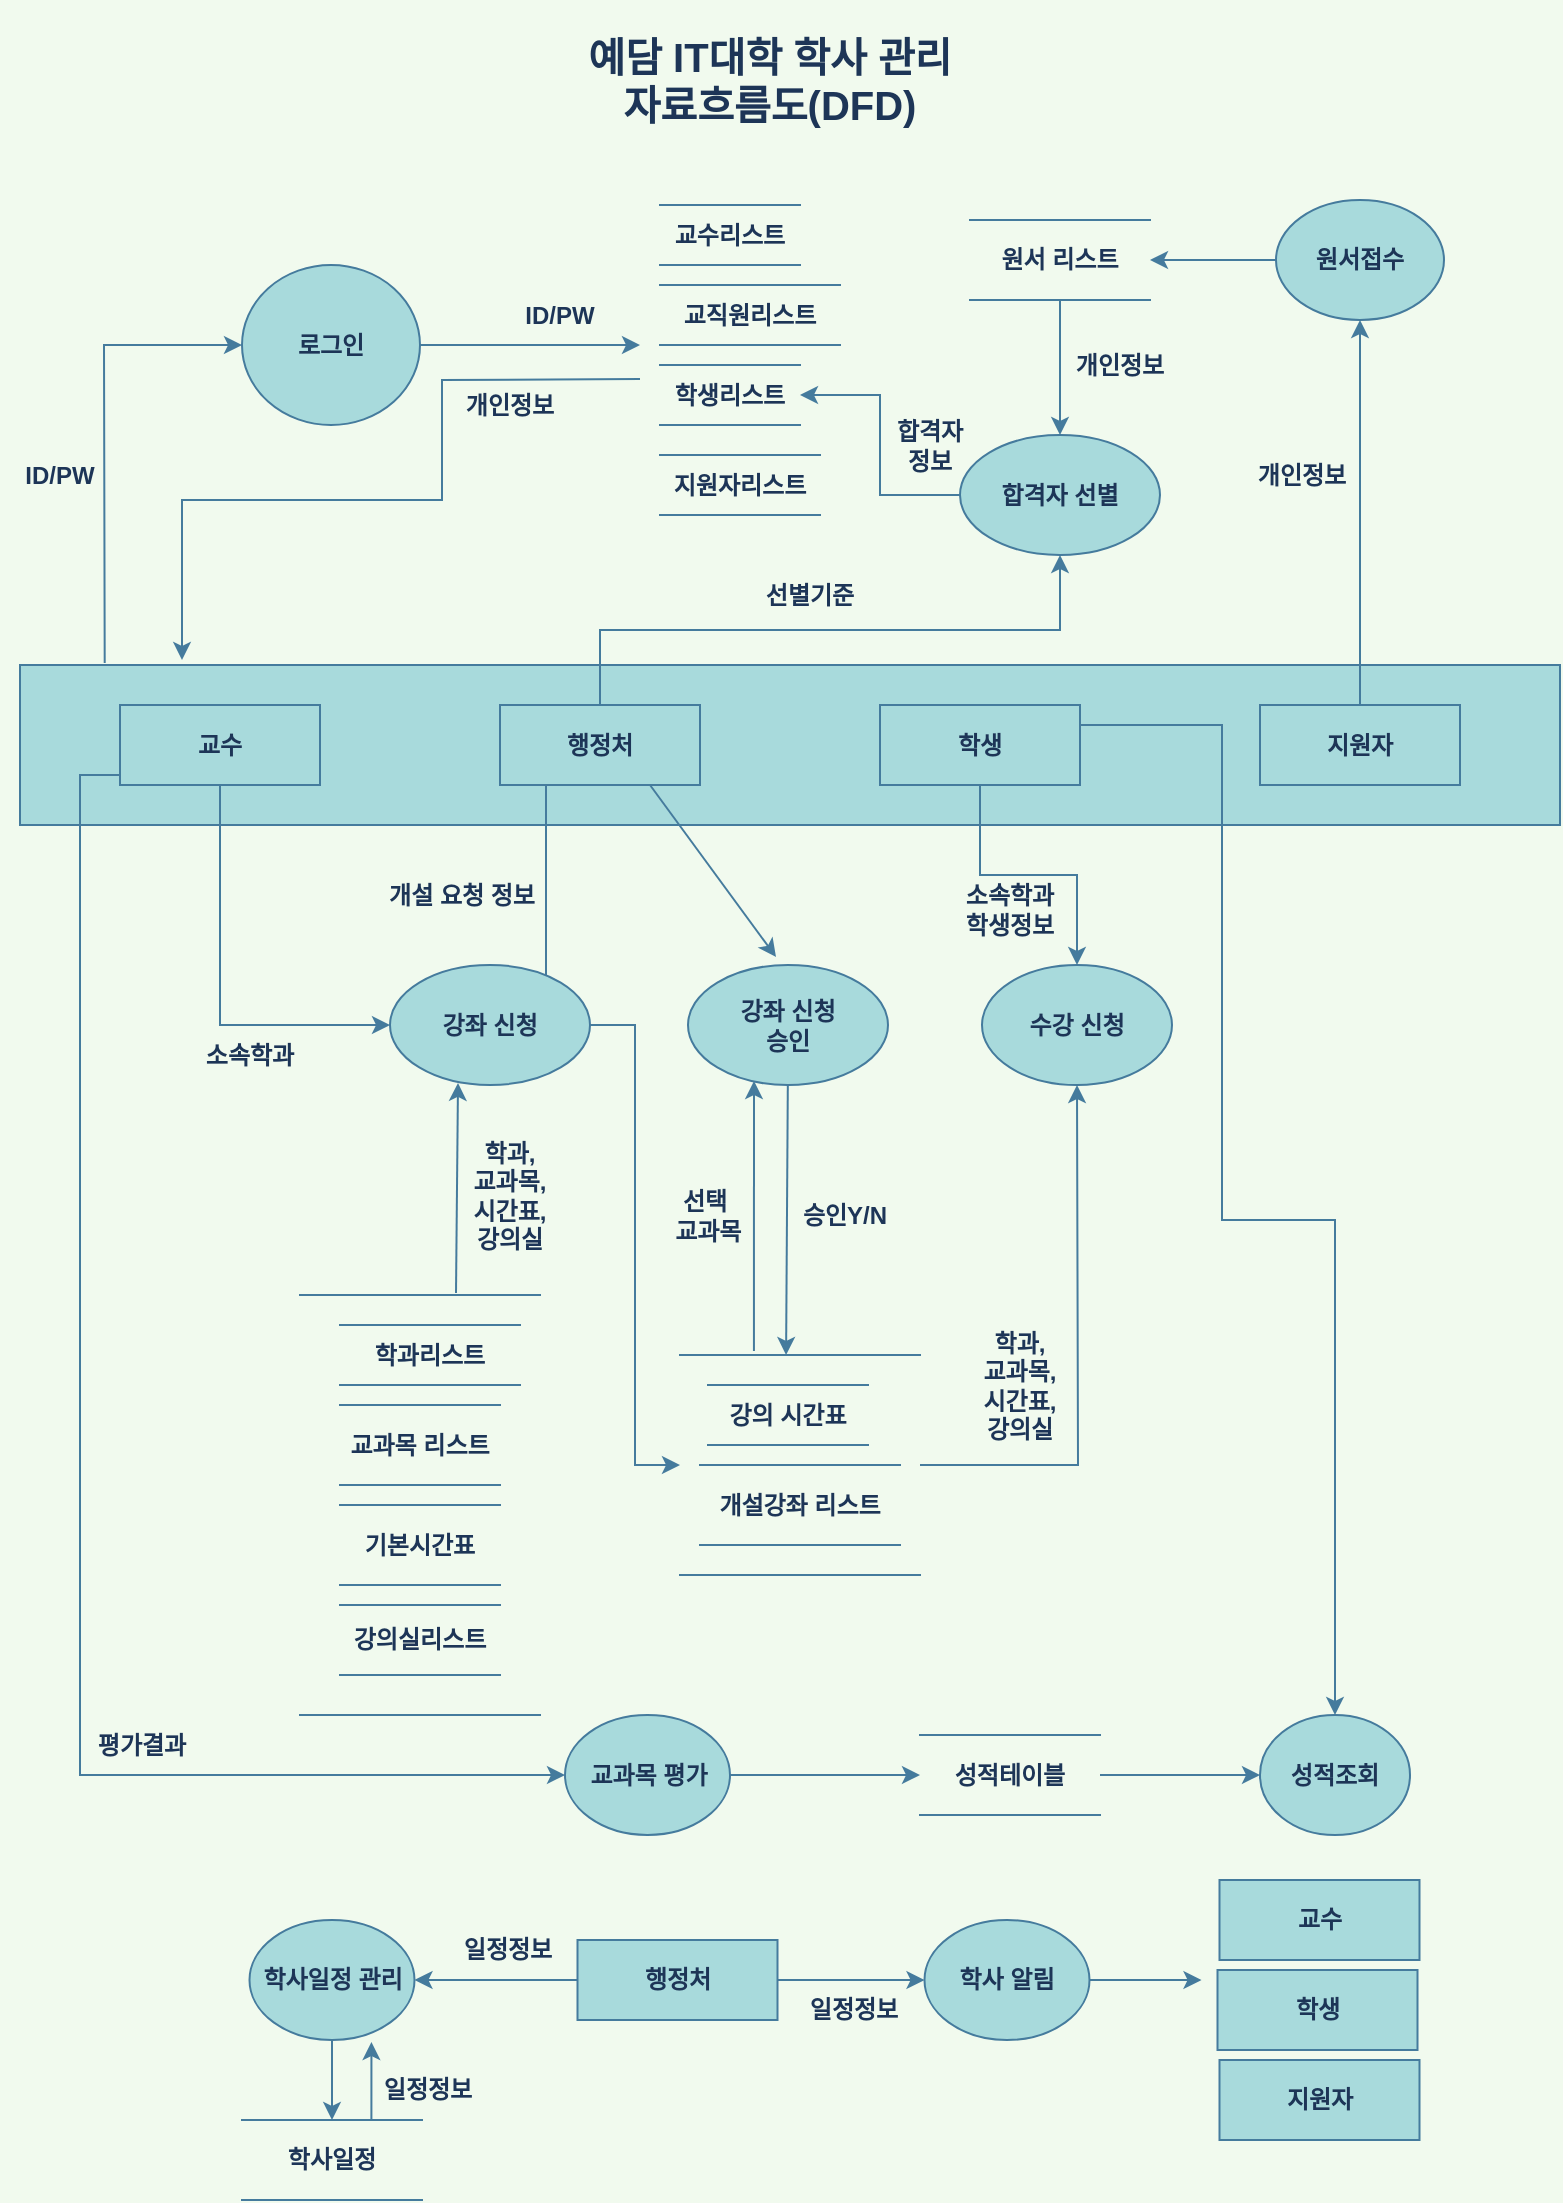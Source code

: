 <mxfile version="20.2.2" type="device" pages="2"><diagram id="mvgPFQH_pBVeS3zwTWpL" name="페이지-1"><mxGraphModel dx="1188" dy="752" grid="1" gridSize="10" guides="1" tooltips="1" connect="1" arrows="1" fold="1" page="1" pageScale="1" pageWidth="827" pageHeight="1169" background="#F1FAEE" math="0" shadow="0"><root><mxCell id="0"/><mxCell id="1" parent="0"/><mxCell id="rc4kcuQrllGmfIC4RtSe-54" value="" style="rounded=0;whiteSpace=wrap;html=1;labelPosition=center;verticalLabelPosition=top;align=center;verticalAlign=bottom;fontStyle=1;fillColor=#A8DADC;strokeColor=#457B9D;fontColor=#1D3557;" parent="1" vertex="1"><mxGeometry x="24" y="372.5" width="770" height="80" as="geometry"/></mxCell><mxCell id="5xznS0viRbrFwqRoojOV-14" style="edgeStyle=orthogonalEdgeStyle;rounded=0;orthogonalLoop=1;jettySize=auto;html=1;exitX=1;exitY=0.25;exitDx=0;exitDy=0;entryX=0.5;entryY=0;entryDx=0;entryDy=0;fontStyle=1;labelBackgroundColor=#F1FAEE;strokeColor=#457B9D;fontColor=#1D3557;" parent="1" source="rc4kcuQrllGmfIC4RtSe-1" target="lZUPGdvUHcXAuBMS8ha5-7" edge="1"><mxGeometry relative="1" as="geometry"><Array as="points"><mxPoint x="625" y="403"/><mxPoint x="625" y="650"/><mxPoint x="682" y="650"/></Array></mxGeometry></mxCell><mxCell id="kKfpxM_QCzjCGFVqRYWb-4" style="edgeStyle=orthogonalEdgeStyle;rounded=0;orthogonalLoop=1;jettySize=auto;html=1;exitX=0.5;exitY=1;exitDx=0;exitDy=0;entryX=0.5;entryY=0;entryDx=0;entryDy=0;fontSize=12;labelBackgroundColor=#F1FAEE;strokeColor=#457B9D;fontColor=#1D3557;" parent="1" source="rc4kcuQrllGmfIC4RtSe-1" target="5xznS0viRbrFwqRoojOV-1" edge="1"><mxGeometry relative="1" as="geometry"/></mxCell><mxCell id="kKfpxM_QCzjCGFVqRYWb-3" style="edgeStyle=orthogonalEdgeStyle;rounded=0;orthogonalLoop=1;jettySize=auto;html=1;exitX=1;exitY=0.5;exitDx=0;exitDy=0;entryX=0;entryY=0.5;entryDx=0;entryDy=0;fontSize=12;labelBackgroundColor=#F1FAEE;strokeColor=#457B9D;fontColor=#1D3557;" parent="1" source="rc4kcuQrllGmfIC4RtSe-2" target="5rL8pszf8tHpsAX3QfmT-16" edge="1"><mxGeometry relative="1" as="geometry"/></mxCell><mxCell id="rc4kcuQrllGmfIC4RtSe-2" value="강좌 신청" style="ellipse;whiteSpace=wrap;html=1;fontStyle=1;fontSize=12;fillColor=#A8DADC;strokeColor=#457B9D;fontColor=#1D3557;" parent="1" vertex="1"><mxGeometry x="209" y="522.5" width="100" height="60" as="geometry"/></mxCell><mxCell id="5xznS0viRbrFwqRoojOV-16" style="edgeStyle=orthogonalEdgeStyle;rounded=0;orthogonalLoop=1;jettySize=auto;html=1;exitX=0;exitY=0.5;exitDx=0;exitDy=0;entryX=0;entryY=0.5;entryDx=0;entryDy=0;fontStyle=1;labelBackgroundColor=#F1FAEE;strokeColor=#457B9D;fontColor=#1D3557;" parent="1" source="rc4kcuQrllGmfIC4RtSe-4" target="5xznS0viRbrFwqRoojOV-15" edge="1"><mxGeometry relative="1" as="geometry"><Array as="points"><mxPoint x="54" y="427.5"/><mxPoint x="54" y="927.5"/></Array></mxGeometry></mxCell><mxCell id="rc4kcuQrllGmfIC4RtSe-9" value="개설강좌 리스트" style="shape=partialRectangle;whiteSpace=wrap;html=1;left=0;right=0;fillColor=none;fontStyle=1;strokeColor=#457B9D;fontColor=#1D3557;" parent="1" vertex="1"><mxGeometry x="364" y="772.5" width="100" height="40" as="geometry"/></mxCell><mxCell id="rc4kcuQrllGmfIC4RtSe-24" value="학생리스트" style="shape=partialRectangle;whiteSpace=wrap;html=1;left=0;right=0;fillColor=none;fontStyle=1;strokeColor=#457B9D;fontColor=#1D3557;" parent="1" vertex="1"><mxGeometry x="344" y="222.5" width="70" height="30" as="geometry"/></mxCell><mxCell id="rc4kcuQrllGmfIC4RtSe-25" value="교수리스트" style="shape=partialRectangle;whiteSpace=wrap;html=1;left=0;right=0;fillColor=none;fontStyle=1;strokeColor=#457B9D;fontColor=#1D3557;" parent="1" vertex="1"><mxGeometry x="344" y="142.5" width="70" height="30" as="geometry"/></mxCell><mxCell id="rc4kcuQrllGmfIC4RtSe-26" value="학과리스트" style="shape=partialRectangle;whiteSpace=wrap;html=1;left=0;right=0;fillColor=none;fontStyle=1;strokeColor=#457B9D;fontColor=#1D3557;" parent="1" vertex="1"><mxGeometry x="184" y="702.5" width="90" height="30" as="geometry"/></mxCell><mxCell id="rc4kcuQrllGmfIC4RtSe-33" value="강의실리스트" style="shape=partialRectangle;whiteSpace=wrap;html=1;left=0;right=0;fillColor=none;fontStyle=1;strokeColor=#457B9D;fontColor=#1D3557;" parent="1" vertex="1"><mxGeometry x="184" y="842.5" width="80" height="35" as="geometry"/></mxCell><mxCell id="Oprtr6oC2xN7_Xdj-hmA-3" style="edgeStyle=orthogonalEdgeStyle;rounded=0;orthogonalLoop=1;jettySize=auto;html=1;exitX=1;exitY=0.5;exitDx=0;exitDy=0;fontStyle=1;labelBackgroundColor=#F1FAEE;strokeColor=#457B9D;fontColor=#1D3557;" parent="1" source="rc4kcuQrllGmfIC4RtSe-49" edge="1"><mxGeometry relative="1" as="geometry"><mxPoint x="334" y="212.5" as="targetPoint"/></mxGeometry></mxCell><mxCell id="rc4kcuQrllGmfIC4RtSe-49" value="로그인" style="ellipse;whiteSpace=wrap;html=1;fontStyle=1;fontSize=12;fillColor=#A8DADC;strokeColor=#457B9D;fontColor=#1D3557;" parent="1" vertex="1"><mxGeometry x="135" y="172.5" width="89" height="80" as="geometry"/></mxCell><mxCell id="rc4kcuQrllGmfIC4RtSe-58" value="교직원리스트" style="shape=partialRectangle;whiteSpace=wrap;html=1;left=0;right=0;fillColor=none;fontStyle=1;strokeColor=#457B9D;fontColor=#1D3557;" parent="1" vertex="1"><mxGeometry x="344" y="182.5" width="90" height="30" as="geometry"/></mxCell><mxCell id="rc4kcuQrllGmfIC4RtSe-65" value="기본시간표" style="shape=partialRectangle;whiteSpace=wrap;html=1;left=0;right=0;fillColor=none;fontStyle=1;strokeColor=#457B9D;fontColor=#1D3557;" parent="1" vertex="1"><mxGeometry x="184" y="792.5" width="80" height="40" as="geometry"/></mxCell><mxCell id="rc4kcuQrllGmfIC4RtSe-66" value="강의 시간표" style="shape=partialRectangle;whiteSpace=wrap;html=1;left=0;right=0;fillColor=none;fontStyle=1;strokeColor=#457B9D;fontColor=#1D3557;" parent="1" vertex="1"><mxGeometry x="368" y="732.5" width="80" height="30" as="geometry"/></mxCell><mxCell id="rc4kcuQrllGmfIC4RtSe-68" value="교과목 리스트" style="shape=partialRectangle;whiteSpace=wrap;html=1;left=0;right=0;fillColor=none;fontStyle=1;strokeColor=#457B9D;fontColor=#1D3557;" parent="1" vertex="1"><mxGeometry x="184" y="742.5" width="80" height="40" as="geometry"/></mxCell><mxCell id="6LaB9azTz9plpzOliOEK-1" value="지원자리스트" style="shape=partialRectangle;whiteSpace=wrap;html=1;left=0;right=0;fillColor=none;fontStyle=1;strokeColor=#457B9D;fontColor=#1D3557;" parent="1" vertex="1"><mxGeometry x="344" y="267.5" width="80" height="30" as="geometry"/></mxCell><mxCell id="Oprtr6oC2xN7_Xdj-hmA-1" value="" style="endArrow=classic;html=1;rounded=0;entryX=0;entryY=0.5;entryDx=0;entryDy=0;exitX=0.055;exitY=-0.012;exitDx=0;exitDy=0;exitPerimeter=0;fontStyle=1;labelBackgroundColor=#F1FAEE;strokeColor=#457B9D;fontColor=#1D3557;" parent="1" source="rc4kcuQrllGmfIC4RtSe-54" target="rc4kcuQrllGmfIC4RtSe-49" edge="1"><mxGeometry width="50" height="50" relative="1" as="geometry"><mxPoint x="124" y="307.5" as="sourcePoint"/><mxPoint x="174" y="257.5" as="targetPoint"/><Array as="points"><mxPoint x="66" y="212.5"/></Array></mxGeometry></mxCell><mxCell id="Oprtr6oC2xN7_Xdj-hmA-2" value="ID/PW" style="text;html=1;strokeColor=none;fillColor=none;align=center;verticalAlign=middle;whiteSpace=wrap;rounded=0;fontStyle=1;fontColor=#1D3557;" parent="1" vertex="1"><mxGeometry x="14" y="262.5" width="60" height="30" as="geometry"/></mxCell><mxCell id="Oprtr6oC2xN7_Xdj-hmA-4" value="ID/PW" style="text;html=1;strokeColor=none;fillColor=none;align=center;verticalAlign=middle;whiteSpace=wrap;rounded=0;fontStyle=1;fontColor=#1D3557;" parent="1" vertex="1"><mxGeometry x="264" y="182.5" width="60" height="30" as="geometry"/></mxCell><mxCell id="Oprtr6oC2xN7_Xdj-hmA-5" value="" style="endArrow=classic;html=1;rounded=0;fontStyle=1;labelBackgroundColor=#F1FAEE;strokeColor=#457B9D;fontColor=#1D3557;" parent="1" edge="1"><mxGeometry width="50" height="50" relative="1" as="geometry"><mxPoint x="334" y="229.5" as="sourcePoint"/><mxPoint x="105" y="370" as="targetPoint"/><Array as="points"><mxPoint x="235" y="230"/><mxPoint x="235" y="290"/><mxPoint x="105" y="290"/></Array></mxGeometry></mxCell><mxCell id="Oprtr6oC2xN7_Xdj-hmA-9" value="개인정보" style="text;html=1;strokeColor=none;fillColor=none;align=center;verticalAlign=middle;whiteSpace=wrap;rounded=0;fontStyle=1;fontColor=#1D3557;" parent="1" vertex="1"><mxGeometry x="239" y="227.5" width="60" height="30" as="geometry"/></mxCell><mxCell id="5rL8pszf8tHpsAX3QfmT-3" value="" style="shape=partialRectangle;whiteSpace=wrap;html=1;left=0;right=0;fillColor=none;fontStyle=1;strokeColor=#457B9D;fontColor=#1D3557;" parent="1" vertex="1"><mxGeometry x="164" y="687.5" width="120" height="210" as="geometry"/></mxCell><mxCell id="5rL8pszf8tHpsAX3QfmT-5" value="" style="endArrow=classic;html=1;rounded=0;entryX=0.34;entryY=0.983;entryDx=0;entryDy=0;entryPerimeter=0;exitX=0.65;exitY=-0.005;exitDx=0;exitDy=0;exitPerimeter=0;fontStyle=1;labelBackgroundColor=#F1FAEE;strokeColor=#457B9D;fontColor=#1D3557;" parent="1" source="5rL8pszf8tHpsAX3QfmT-3" target="rc4kcuQrllGmfIC4RtSe-2" edge="1"><mxGeometry width="50" height="50" relative="1" as="geometry"><mxPoint x="254" y="652.5" as="sourcePoint"/><mxPoint x="304" y="602.5" as="targetPoint"/></mxGeometry></mxCell><mxCell id="5rL8pszf8tHpsAX3QfmT-6" value="학과, &lt;br&gt;교과목, &lt;br&gt;시간표, &lt;br&gt;강의실" style="text;html=1;strokeColor=none;fillColor=none;align=center;verticalAlign=middle;whiteSpace=wrap;rounded=0;fontStyle=1;fontColor=#1D3557;" parent="1" vertex="1"><mxGeometry x="239" y="607.5" width="60" height="60" as="geometry"/></mxCell><mxCell id="5rL8pszf8tHpsAX3QfmT-8" value="소속학과" style="text;html=1;strokeColor=none;fillColor=none;align=center;verticalAlign=middle;whiteSpace=wrap;rounded=0;fontStyle=1;fontColor=#1D3557;" parent="1" vertex="1"><mxGeometry x="104" y="552.5" width="70" height="30" as="geometry"/></mxCell><mxCell id="5rL8pszf8tHpsAX3QfmT-12" value="" style="endArrow=classic;html=1;rounded=0;exitX=0.78;exitY=0.083;exitDx=0;exitDy=0;exitPerimeter=0;entryX=0;entryY=0.5;entryDx=0;entryDy=0;fontStyle=1;labelBackgroundColor=#F1FAEE;strokeColor=#457B9D;fontColor=#1D3557;" parent="1" source="rc4kcuQrllGmfIC4RtSe-2" target="rc4kcuQrllGmfIC4RtSe-3" edge="1"><mxGeometry width="50" height="50" relative="1" as="geometry"><mxPoint x="424" y="617.5" as="sourcePoint"/><mxPoint x="474" y="567.5" as="targetPoint"/><Array as="points"><mxPoint x="287" y="427.5"/></Array></mxGeometry></mxCell><mxCell id="5rL8pszf8tHpsAX3QfmT-13" value="" style="endArrow=classic;html=1;rounded=0;exitX=0.75;exitY=1;exitDx=0;exitDy=0;entryX=0.44;entryY=-0.067;entryDx=0;entryDy=0;entryPerimeter=0;fontStyle=1;labelBackgroundColor=#F1FAEE;strokeColor=#457B9D;fontColor=#1D3557;" parent="1" source="rc4kcuQrllGmfIC4RtSe-3" target="5rL8pszf8tHpsAX3QfmT-25" edge="1"><mxGeometry width="50" height="50" relative="1" as="geometry"><mxPoint x="424" y="617.5" as="sourcePoint"/><mxPoint x="474" y="567.5" as="targetPoint"/></mxGeometry></mxCell><mxCell id="5rL8pszf8tHpsAX3QfmT-16" value="" style="shape=partialRectangle;whiteSpace=wrap;html=1;left=0;right=0;fillColor=none;fontStyle=1;strokeColor=#457B9D;fontColor=#1D3557;" parent="1" vertex="1"><mxGeometry x="354" y="717.5" width="120" height="110" as="geometry"/></mxCell><mxCell id="5rL8pszf8tHpsAX3QfmT-18" value="" style="endArrow=classic;html=1;rounded=0;entryX=0.5;entryY=1;entryDx=0;entryDy=0;exitX=1;exitY=0.5;exitDx=0;exitDy=0;fontStyle=1;labelBackgroundColor=#F1FAEE;strokeColor=#457B9D;fontColor=#1D3557;" parent="1" source="5rL8pszf8tHpsAX3QfmT-16" target="5xznS0viRbrFwqRoojOV-1" edge="1"><mxGeometry width="50" height="50" relative="1" as="geometry"><mxPoint x="484" y="617.5" as="sourcePoint"/><mxPoint x="414" y="677.5" as="targetPoint"/><Array as="points"><mxPoint x="553" y="772.5"/></Array></mxGeometry></mxCell><mxCell id="5rL8pszf8tHpsAX3QfmT-25" value="강좌 신청&lt;br style=&quot;font-size: 12px;&quot;&gt;승인" style="ellipse;whiteSpace=wrap;html=1;fontStyle=1;fontSize=12;fillColor=#A8DADC;strokeColor=#457B9D;fontColor=#1D3557;" parent="1" vertex="1"><mxGeometry x="358" y="522.5" width="100" height="60" as="geometry"/></mxCell><mxCell id="5rL8pszf8tHpsAX3QfmT-26" value="" style="endArrow=classic;html=1;rounded=0;exitX=0.308;exitY=-0.018;exitDx=0;exitDy=0;exitPerimeter=0;fontStyle=1;entryX=0.33;entryY=0.967;entryDx=0;entryDy=0;entryPerimeter=0;labelBackgroundColor=#F1FAEE;strokeColor=#457B9D;fontColor=#1D3557;" parent="1" source="5rL8pszf8tHpsAX3QfmT-16" target="5rL8pszf8tHpsAX3QfmT-25" edge="1"><mxGeometry width="50" height="50" relative="1" as="geometry"><mxPoint x="384" y="707.5" as="sourcePoint"/><mxPoint x="395" y="592.5" as="targetPoint"/></mxGeometry></mxCell><mxCell id="5rL8pszf8tHpsAX3QfmT-27" value="" style="endArrow=classic;html=1;rounded=0;fontStyle=1;entryX=0.442;entryY=0;entryDx=0;entryDy=0;entryPerimeter=0;labelBackgroundColor=#F1FAEE;strokeColor=#457B9D;fontColor=#1D3557;" parent="1" source="5rL8pszf8tHpsAX3QfmT-25" target="5rL8pszf8tHpsAX3QfmT-16" edge="1"><mxGeometry width="50" height="50" relative="1" as="geometry"><mxPoint x="414" y="592.5" as="sourcePoint"/><mxPoint x="408" y="712.5" as="targetPoint"/></mxGeometry></mxCell><mxCell id="5rL8pszf8tHpsAX3QfmT-28" value="개설 요청 정보" style="text;html=1;strokeColor=none;fillColor=none;align=center;verticalAlign=middle;whiteSpace=wrap;rounded=0;fontStyle=1;fontColor=#1D3557;" parent="1" vertex="1"><mxGeometry x="195" y="472.5" width="100" height="30" as="geometry"/></mxCell><mxCell id="OLia4w6uEYepMBFUY2mY-2" value="선택&lt;br&gt;&amp;nbsp;교과목" style="text;html=1;strokeColor=none;fillColor=none;align=center;verticalAlign=middle;whiteSpace=wrap;rounded=0;fontStyle=1;fontColor=#1D3557;" parent="1" vertex="1"><mxGeometry x="339" y="632.5" width="55" height="30" as="geometry"/></mxCell><mxCell id="OLia4w6uEYepMBFUY2mY-3" value="승인Y/N" style="text;html=1;strokeColor=none;fillColor=none;align=center;verticalAlign=middle;whiteSpace=wrap;rounded=0;fontStyle=1;fontColor=#1D3557;" parent="1" vertex="1"><mxGeometry x="409" y="632.5" width="55" height="30" as="geometry"/></mxCell><mxCell id="OLia4w6uEYepMBFUY2mY-4" value="소속학과&lt;br&gt;학생정보" style="text;html=1;strokeColor=none;fillColor=none;align=center;verticalAlign=middle;whiteSpace=wrap;rounded=0;fontStyle=1;fontColor=#1D3557;" parent="1" vertex="1"><mxGeometry x="484" y="480" width="70" height="30" as="geometry"/></mxCell><mxCell id="OLia4w6uEYepMBFUY2mY-5" value="학과, &lt;br&gt;교과목, &lt;br&gt;시간표, &lt;br&gt;강의실" style="text;html=1;strokeColor=none;fillColor=none;align=center;verticalAlign=middle;whiteSpace=wrap;rounded=0;fontStyle=1;fontColor=#1D3557;" parent="1" vertex="1"><mxGeometry x="494" y="702.5" width="60" height="60" as="geometry"/></mxCell><mxCell id="5xznS0viRbrFwqRoojOV-4" style="edgeStyle=orthogonalEdgeStyle;rounded=0;orthogonalLoop=1;jettySize=auto;html=1;exitX=0;exitY=0.5;exitDx=0;exitDy=0;entryX=1;entryY=0.5;entryDx=0;entryDy=0;fontStyle=1;labelBackgroundColor=#F1FAEE;strokeColor=#457B9D;fontColor=#1D3557;" parent="1" source="lZUPGdvUHcXAuBMS8ha5-3" target="lZUPGdvUHcXAuBMS8ha5-5" edge="1"><mxGeometry relative="1" as="geometry"/></mxCell><mxCell id="lZUPGdvUHcXAuBMS8ha5-3" value="원서접수" style="ellipse;whiteSpace=wrap;html=1;fontStyle=1;fontSize=12;fillColor=#A8DADC;strokeColor=#457B9D;fontColor=#1D3557;" parent="1" vertex="1"><mxGeometry x="652" y="140" width="84" height="60" as="geometry"/></mxCell><mxCell id="5xznS0viRbrFwqRoojOV-7" style="edgeStyle=orthogonalEdgeStyle;rounded=0;orthogonalLoop=1;jettySize=auto;html=1;exitX=0.5;exitY=1;exitDx=0;exitDy=0;fontStyle=1;labelBackgroundColor=#F1FAEE;strokeColor=#457B9D;fontColor=#1D3557;" parent="1" source="lZUPGdvUHcXAuBMS8ha5-5" target="5xznS0viRbrFwqRoojOV-6" edge="1"><mxGeometry relative="1" as="geometry"/></mxCell><mxCell id="lZUPGdvUHcXAuBMS8ha5-5" value="원서 리스트" style="shape=partialRectangle;whiteSpace=wrap;html=1;left=0;right=0;fillColor=none;fontStyle=1;strokeColor=#457B9D;fontColor=#1D3557;" parent="1" vertex="1"><mxGeometry x="499" y="150" width="90" height="40" as="geometry"/></mxCell><mxCell id="5xznS0viRbrFwqRoojOV-18" style="edgeStyle=orthogonalEdgeStyle;rounded=0;orthogonalLoop=1;jettySize=auto;html=1;exitX=1;exitY=0.5;exitDx=0;exitDy=0;entryX=0;entryY=0.5;entryDx=0;entryDy=0;fontStyle=1;labelBackgroundColor=#F1FAEE;strokeColor=#457B9D;fontColor=#1D3557;" parent="1" source="lZUPGdvUHcXAuBMS8ha5-6" target="lZUPGdvUHcXAuBMS8ha5-7" edge="1"><mxGeometry relative="1" as="geometry"/></mxCell><mxCell id="lZUPGdvUHcXAuBMS8ha5-6" value="성적테이블" style="shape=partialRectangle;whiteSpace=wrap;html=1;left=0;right=0;fillColor=none;fontStyle=1;strokeColor=#457B9D;fontColor=#1D3557;" parent="1" vertex="1"><mxGeometry x="474" y="907.5" width="90" height="40" as="geometry"/></mxCell><mxCell id="lZUPGdvUHcXAuBMS8ha5-7" value="성적조회" style="ellipse;whiteSpace=wrap;html=1;fontStyle=1;fillColor=#A8DADC;strokeColor=#457B9D;fontColor=#1D3557;" parent="1" vertex="1"><mxGeometry x="644" y="897.5" width="75" height="60" as="geometry"/></mxCell><mxCell id="5xznS0viRbrFwqRoojOV-1" value="수강 신청" style="ellipse;whiteSpace=wrap;html=1;fontStyle=1;fontSize=12;fillColor=#A8DADC;strokeColor=#457B9D;fontColor=#1D3557;" parent="1" vertex="1"><mxGeometry x="505" y="522.5" width="95" height="60" as="geometry"/></mxCell><mxCell id="5xznS0viRbrFwqRoojOV-8" style="edgeStyle=orthogonalEdgeStyle;rounded=0;orthogonalLoop=1;jettySize=auto;html=1;exitX=0;exitY=0.5;exitDx=0;exitDy=0;entryX=1;entryY=0.5;entryDx=0;entryDy=0;fontStyle=1;labelBackgroundColor=#F1FAEE;strokeColor=#457B9D;fontColor=#1D3557;" parent="1" source="5xznS0viRbrFwqRoojOV-6" target="rc4kcuQrllGmfIC4RtSe-24" edge="1"><mxGeometry relative="1" as="geometry"/></mxCell><mxCell id="5xznS0viRbrFwqRoojOV-6" value="합격자 선별" style="ellipse;whiteSpace=wrap;html=1;fontStyle=1;fontSize=12;fillColor=#A8DADC;strokeColor=#457B9D;fontColor=#1D3557;" parent="1" vertex="1"><mxGeometry x="494" y="257.5" width="100" height="60" as="geometry"/></mxCell><mxCell id="5xznS0viRbrFwqRoojOV-9" value="개인정보" style="text;html=1;strokeColor=none;fillColor=none;align=center;verticalAlign=middle;whiteSpace=wrap;rounded=0;fontStyle=1;fontColor=#1D3557;" parent="1" vertex="1"><mxGeometry x="635" y="262.5" width="60" height="30" as="geometry"/></mxCell><mxCell id="5xznS0viRbrFwqRoojOV-10" value="개인정보" style="text;html=1;strokeColor=none;fillColor=none;align=center;verticalAlign=middle;whiteSpace=wrap;rounded=0;fontStyle=1;fontColor=#1D3557;" parent="1" vertex="1"><mxGeometry x="544" y="207.5" width="60" height="30" as="geometry"/></mxCell><mxCell id="5xznS0viRbrFwqRoojOV-11" value="선별기준" style="text;html=1;strokeColor=none;fillColor=none;align=center;verticalAlign=middle;whiteSpace=wrap;rounded=0;fontStyle=1;fontColor=#1D3557;" parent="1" vertex="1"><mxGeometry x="389" y="322.5" width="60" height="30" as="geometry"/></mxCell><mxCell id="5xznS0viRbrFwqRoojOV-13" value="합격자&lt;br&gt;정보" style="text;html=1;strokeColor=none;fillColor=none;align=center;verticalAlign=middle;whiteSpace=wrap;rounded=0;fontStyle=1;fontColor=#1D3557;" parent="1" vertex="1"><mxGeometry x="449" y="247.5" width="60" height="30" as="geometry"/></mxCell><mxCell id="5xznS0viRbrFwqRoojOV-17" style="edgeStyle=orthogonalEdgeStyle;rounded=0;orthogonalLoop=1;jettySize=auto;html=1;exitX=1;exitY=0.5;exitDx=0;exitDy=0;fontStyle=1;labelBackgroundColor=#F1FAEE;strokeColor=#457B9D;fontColor=#1D3557;" parent="1" source="5xznS0viRbrFwqRoojOV-15" target="lZUPGdvUHcXAuBMS8ha5-6" edge="1"><mxGeometry relative="1" as="geometry"/></mxCell><mxCell id="5xznS0viRbrFwqRoojOV-15" value="교과목 평가" style="ellipse;whiteSpace=wrap;html=1;fontStyle=1;fillColor=#A8DADC;strokeColor=#457B9D;fontColor=#1D3557;" parent="1" vertex="1"><mxGeometry x="296.5" y="897.5" width="82.5" height="60" as="geometry"/></mxCell><mxCell id="rc4kcuQrllGmfIC4RtSe-1" value="학생" style="rounded=0;whiteSpace=wrap;html=1;fontStyle=1;fillColor=#A8DADC;strokeColor=#457B9D;fontColor=#1D3557;" parent="1" vertex="1"><mxGeometry x="454" y="392.5" width="100" height="40" as="geometry"/></mxCell><mxCell id="L8hhQz4oEpqJzSxvctFy-8" style="edgeStyle=orthogonalEdgeStyle;rounded=0;orthogonalLoop=1;jettySize=auto;html=1;exitX=0.5;exitY=0;exitDx=0;exitDy=0;entryX=0.5;entryY=1;entryDx=0;entryDy=0;fontSize=12;labelBackgroundColor=#F1FAEE;strokeColor=#457B9D;fontColor=#1D3557;" parent="1" source="rc4kcuQrllGmfIC4RtSe-3" target="5xznS0viRbrFwqRoojOV-6" edge="1"><mxGeometry relative="1" as="geometry"/></mxCell><mxCell id="rc4kcuQrllGmfIC4RtSe-3" value="행정처" style="rounded=0;whiteSpace=wrap;html=1;fontStyle=1;fillColor=#A8DADC;strokeColor=#457B9D;fontColor=#1D3557;" parent="1" vertex="1"><mxGeometry x="264" y="392.5" width="100" height="40" as="geometry"/></mxCell><mxCell id="L8hhQz4oEpqJzSxvctFy-10" style="edgeStyle=orthogonalEdgeStyle;rounded=0;orthogonalLoop=1;jettySize=auto;html=1;exitX=0.5;exitY=1;exitDx=0;exitDy=0;entryX=0;entryY=0.5;entryDx=0;entryDy=0;fontSize=12;labelBackgroundColor=#F1FAEE;strokeColor=#457B9D;fontColor=#1D3557;" parent="1" source="rc4kcuQrllGmfIC4RtSe-4" target="rc4kcuQrllGmfIC4RtSe-2" edge="1"><mxGeometry relative="1" as="geometry"/></mxCell><mxCell id="rc4kcuQrllGmfIC4RtSe-4" value="교수" style="rounded=0;whiteSpace=wrap;html=1;fontStyle=1;fillColor=#A8DADC;strokeColor=#457B9D;fontColor=#1D3557;" parent="1" vertex="1"><mxGeometry x="74" y="392.5" width="100" height="40" as="geometry"/></mxCell><mxCell id="L8hhQz4oEpqJzSxvctFy-7" style="edgeStyle=orthogonalEdgeStyle;rounded=0;orthogonalLoop=1;jettySize=auto;html=1;exitX=0.5;exitY=0;exitDx=0;exitDy=0;entryX=0.5;entryY=1;entryDx=0;entryDy=0;fontSize=12;labelBackgroundColor=#F1FAEE;strokeColor=#457B9D;fontColor=#1D3557;" parent="1" source="rc4kcuQrllGmfIC4RtSe-64" target="lZUPGdvUHcXAuBMS8ha5-3" edge="1"><mxGeometry relative="1" as="geometry"/></mxCell><mxCell id="rc4kcuQrllGmfIC4RtSe-64" value="지원자" style="rounded=0;whiteSpace=wrap;html=1;fontStyle=1;fillColor=#A8DADC;strokeColor=#457B9D;fontColor=#1D3557;" parent="1" vertex="1"><mxGeometry x="644" y="392.5" width="100" height="40" as="geometry"/></mxCell><mxCell id="sQsRggbC_ZK0hInP1Gug-4" value="예담 IT대학 학사 관리 &lt;br style=&quot;font-size: 20px;&quot;&gt;자료흐름도(DFD)" style="text;html=1;strokeColor=none;fillColor=none;align=center;verticalAlign=middle;whiteSpace=wrap;rounded=0;fontColor=#1D3557;fontSize=20;fontStyle=1" parent="1" vertex="1"><mxGeometry x="184" y="40" width="430" height="80" as="geometry"/></mxCell><mxCell id="mFo_n9Xzj253SpZrsof--2" style="edgeStyle=orthogonalEdgeStyle;rounded=0;orthogonalLoop=1;jettySize=auto;html=1;exitX=0.5;exitY=1;exitDx=0;exitDy=0;entryX=0.5;entryY=0;entryDx=0;entryDy=0;fontColor=#1D3557;strokeColor=#457B9D;fillColor=#A8DADC;" edge="1" parent="1" source="8o06ItRzcqgwmUaejW6O-1" target="8o06ItRzcqgwmUaejW6O-3"><mxGeometry relative="1" as="geometry"/></mxCell><mxCell id="8o06ItRzcqgwmUaejW6O-1" value="학사일정 관리" style="ellipse;whiteSpace=wrap;html=1;fontStyle=1;fillColor=#A8DADC;strokeColor=#457B9D;fontColor=#1D3557;" vertex="1" parent="1"><mxGeometry x="138.75" y="1000" width="82.5" height="60" as="geometry"/></mxCell><mxCell id="mFo_n9Xzj253SpZrsof--8" style="edgeStyle=orthogonalEdgeStyle;rounded=0;orthogonalLoop=1;jettySize=auto;html=1;exitX=1;exitY=0.5;exitDx=0;exitDy=0;fontColor=#1D3557;strokeColor=#457B9D;fillColor=#A8DADC;" edge="1" parent="1" source="8o06ItRzcqgwmUaejW6O-2"><mxGeometry relative="1" as="geometry"><mxPoint x="614.75" y="1030" as="targetPoint"/></mxGeometry></mxCell><mxCell id="8o06ItRzcqgwmUaejW6O-2" value="학사 알림" style="ellipse;whiteSpace=wrap;html=1;fontStyle=1;fillColor=#A8DADC;strokeColor=#457B9D;fontColor=#1D3557;" vertex="1" parent="1"><mxGeometry x="476.25" y="1000" width="82.5" height="60" as="geometry"/></mxCell><mxCell id="m9r3LZ04JssJmWbo6Gch-2" style="edgeStyle=orthogonalEdgeStyle;rounded=0;orthogonalLoop=1;jettySize=auto;html=1;exitX=0.75;exitY=0;exitDx=0;exitDy=0;entryX=0.739;entryY=1.017;entryDx=0;entryDy=0;entryPerimeter=0;fontColor=#1D3557;strokeColor=#457B9D;fillColor=#A8DADC;" edge="1" parent="1" source="8o06ItRzcqgwmUaejW6O-3" target="8o06ItRzcqgwmUaejW6O-1"><mxGeometry relative="1" as="geometry"/></mxCell><mxCell id="8o06ItRzcqgwmUaejW6O-3" value="학사일정" style="shape=partialRectangle;whiteSpace=wrap;html=1;left=0;right=0;fillColor=none;fontStyle=1;strokeColor=#457B9D;fontColor=#1D3557;" vertex="1" parent="1"><mxGeometry x="135" y="1100" width="90" height="40" as="geometry"/></mxCell><mxCell id="8o06ItRzcqgwmUaejW6O-4" value="평가결과" style="text;html=1;strokeColor=none;fillColor=none;align=center;verticalAlign=middle;whiteSpace=wrap;rounded=0;fontStyle=1;fontColor=#1D3557;" vertex="1" parent="1"><mxGeometry x="50" y="897.5" width="70" height="30" as="geometry"/></mxCell><mxCell id="mFo_n9Xzj253SpZrsof--1" style="edgeStyle=orthogonalEdgeStyle;rounded=0;orthogonalLoop=1;jettySize=auto;html=1;exitX=0;exitY=0.5;exitDx=0;exitDy=0;entryX=1;entryY=0.5;entryDx=0;entryDy=0;fontColor=#1D3557;strokeColor=#457B9D;fillColor=#A8DADC;" edge="1" parent="1" source="b3f4qmE4Y7pNbjzTaPMt-1" target="8o06ItRzcqgwmUaejW6O-1"><mxGeometry relative="1" as="geometry"/></mxCell><mxCell id="mFo_n9Xzj253SpZrsof--3" style="edgeStyle=orthogonalEdgeStyle;rounded=0;orthogonalLoop=1;jettySize=auto;html=1;exitX=1;exitY=0.5;exitDx=0;exitDy=0;entryX=0;entryY=0.5;entryDx=0;entryDy=0;fontColor=#1D3557;strokeColor=#457B9D;fillColor=#A8DADC;" edge="1" parent="1" source="b3f4qmE4Y7pNbjzTaPMt-1" target="8o06ItRzcqgwmUaejW6O-2"><mxGeometry relative="1" as="geometry"/></mxCell><mxCell id="b3f4qmE4Y7pNbjzTaPMt-1" value="행정처" style="rounded=0;whiteSpace=wrap;html=1;fontStyle=1;fillColor=#A8DADC;strokeColor=#457B9D;fontColor=#1D3557;" vertex="1" parent="1"><mxGeometry x="302.75" y="1010" width="100" height="40" as="geometry"/></mxCell><mxCell id="mFo_n9Xzj253SpZrsof--4" value="교수" style="rounded=0;whiteSpace=wrap;html=1;fontStyle=1;fillColor=#A8DADC;strokeColor=#457B9D;fontColor=#1D3557;" vertex="1" parent="1"><mxGeometry x="623.75" y="980" width="100" height="40" as="geometry"/></mxCell><mxCell id="mFo_n9Xzj253SpZrsof--6" value="지원자" style="rounded=0;whiteSpace=wrap;html=1;fontStyle=1;fillColor=#A8DADC;strokeColor=#457B9D;fontColor=#1D3557;" vertex="1" parent="1"><mxGeometry x="623.75" y="1070" width="100" height="40" as="geometry"/></mxCell><mxCell id="mFo_n9Xzj253SpZrsof--7" value="학생" style="rounded=0;whiteSpace=wrap;html=1;fontStyle=1;fillColor=#A8DADC;strokeColor=#457B9D;fontColor=#1D3557;" vertex="1" parent="1"><mxGeometry x="622.75" y="1025" width="100" height="40" as="geometry"/></mxCell><mxCell id="m9r3LZ04JssJmWbo6Gch-3" value="일정정보" style="text;html=1;strokeColor=none;fillColor=none;align=center;verticalAlign=middle;whiteSpace=wrap;rounded=0;fontStyle=1;fontColor=#1D3557;" vertex="1" parent="1"><mxGeometry x="192.75" y="1070" width="70" height="30" as="geometry"/></mxCell><mxCell id="m9r3LZ04JssJmWbo6Gch-4" value="일정정보" style="text;html=1;strokeColor=none;fillColor=none;align=center;verticalAlign=middle;whiteSpace=wrap;rounded=0;fontStyle=1;fontColor=#1D3557;" vertex="1" parent="1"><mxGeometry x="406.25" y="1030" width="70" height="30" as="geometry"/></mxCell><mxCell id="m9r3LZ04JssJmWbo6Gch-5" value="일정정보" style="text;html=1;strokeColor=none;fillColor=none;align=center;verticalAlign=middle;whiteSpace=wrap;rounded=0;fontStyle=1;fontColor=#1D3557;" vertex="1" parent="1"><mxGeometry x="232.75" y="1000" width="70" height="30" as="geometry"/></mxCell></root></mxGraphModel></diagram><diagram id="_Avq4Zib8VRfgAcJbYfs" name="페이지-3"><mxGraphModel dx="1188" dy="752" grid="1" gridSize="10" guides="1" tooltips="1" connect="1" arrows="1" fold="1" page="1" pageScale="1" pageWidth="827" pageHeight="1169" background="#F1FAEE" math="0" shadow="0"><root><mxCell id="0"/><mxCell id="1" parent="0"/><mxCell id="WfSev2foNOH8C6n5xR5K-1" value="" style="rounded=0;whiteSpace=wrap;html=1;labelPosition=center;verticalLabelPosition=top;align=center;verticalAlign=bottom;fontStyle=1;fillColor=#A8DADC;strokeColor=#457B9D;fontColor=#1D3557;" parent="1" vertex="1"><mxGeometry x="40" y="120" width="750" height="80" as="geometry"/></mxCell><mxCell id="OD19gXkwmRyfy-bp61At-4" style="edgeStyle=orthogonalEdgeStyle;rounded=0;orthogonalLoop=1;jettySize=auto;html=1;exitX=0;exitY=0.5;exitDx=0;exitDy=0;entryX=0;entryY=0.5;entryDx=0;entryDy=0;fontStyle=1;strokeColor=#457B9D;fontColor=#1D3557;labelBackgroundColor=#F1FAEE;" parent="1" source="WfSev2foNOH8C6n5xR5K-5" target="OD19gXkwmRyfy-bp61At-3" edge="1"><mxGeometry relative="1" as="geometry"><Array as="points"><mxPoint x="70" y="160"/><mxPoint x="70" y="980"/></Array></mxGeometry></mxCell><mxCell id="akts1kt8EkTt9rI3_giu-1" value="진로탐색,&lt;br&gt;적성검사" style="ellipse;whiteSpace=wrap;html=1;fontStyle=1;fillColor=#A8DADC;strokeColor=#457B9D;fontColor=#1D3557;" parent="1" vertex="1"><mxGeometry x="460" y="620" width="120" height="80" as="geometry"/></mxCell><mxCell id="akts1kt8EkTt9rI3_giu-4" value="검사결과" style="shape=partialRectangle;whiteSpace=wrap;html=1;left=0;right=0;fillColor=none;fontStyle=1;strokeColor=#457B9D;fontColor=#1D3557;" parent="1" vertex="1"><mxGeometry x="280" y="780" width="100" height="50" as="geometry"/></mxCell><mxCell id="akts1kt8EkTt9rI3_giu-5" value="" style="endArrow=classic;html=1;rounded=0;entryX=0.75;entryY=0;entryDx=0;entryDy=0;exitX=0;exitY=0.5;exitDx=0;exitDy=0;fontStyle=1;strokeColor=#457B9D;fontColor=#1D3557;labelBackgroundColor=#F1FAEE;" parent="1" source="akts1kt8EkTt9rI3_giu-1" target="akts1kt8EkTt9rI3_giu-4" edge="1"><mxGeometry width="50" height="50" relative="1" as="geometry"><mxPoint x="230" y="710" as="sourcePoint"/><mxPoint x="280" y="660" as="targetPoint"/></mxGeometry></mxCell><mxCell id="sNzNqE3rTsp2iSbqXFL_-12" style="edgeStyle=orthogonalEdgeStyle;rounded=0;orthogonalLoop=1;jettySize=auto;html=1;fontColor=#1D3557;strokeColor=#457B9D;fillColor=#A8DADC;entryX=0.57;entryY=0.02;entryDx=0;entryDy=0;entryPerimeter=0;labelBackgroundColor=#F1FAEE;" parent="1" target="akts1kt8EkTt9rI3_giu-19" edge="1"><mxGeometry relative="1" as="geometry"><mxPoint x="650" y="780" as="targetPoint"/><mxPoint x="677" y="700" as="sourcePoint"/></mxGeometry></mxCell><mxCell id="akts1kt8EkTt9rI3_giu-8" value="상담신청" style="ellipse;whiteSpace=wrap;html=1;fontStyle=1;fillColor=#A8DADC;strokeColor=#457B9D;fontColor=#1D3557;" parent="1" vertex="1"><mxGeometry x="630" y="620" width="120" height="80" as="geometry"/></mxCell><mxCell id="akts1kt8EkTt9rI3_giu-9" value="진로탐색문답지&lt;br&gt;(학과별)" style="shape=partialRectangle;whiteSpace=wrap;html=1;left=0;right=0;fillColor=none;fontStyle=1;strokeColor=#457B9D;fontColor=#1D3557;" parent="1" vertex="1"><mxGeometry x="460" y="780" width="100" height="50" as="geometry"/></mxCell><mxCell id="akts1kt8EkTt9rI3_giu-14" value="" style="endArrow=classic;html=1;rounded=0;exitX=0.67;exitY=0.02;exitDx=0;exitDy=0;fontStyle=1;strokeColor=#457B9D;fontColor=#1D3557;labelBackgroundColor=#F1FAEE;exitPerimeter=0;" parent="1" source="akts1kt8EkTt9rI3_giu-9" edge="1"><mxGeometry width="50" height="50" relative="1" as="geometry"><mxPoint x="260" y="790" as="sourcePoint"/><mxPoint x="527" y="700" as="targetPoint"/></mxGeometry></mxCell><mxCell id="sNzNqE3rTsp2iSbqXFL_-11" style="edgeStyle=orthogonalEdgeStyle;rounded=0;orthogonalLoop=1;jettySize=auto;html=1;exitX=0.75;exitY=0;exitDx=0;exitDy=0;fontColor=#1D3557;strokeColor=#457B9D;fillColor=#A8DADC;labelBackgroundColor=#F1FAEE;" parent="1" source="akts1kt8EkTt9rI3_giu-19" edge="1"><mxGeometry relative="1" as="geometry"><mxPoint x="695" y="700" as="targetPoint"/></mxGeometry></mxCell><mxCell id="akts1kt8EkTt9rI3_giu-19" value="상담스케줄&lt;br&gt;(대기 리스트)" style="shape=partialRectangle;whiteSpace=wrap;html=1;left=0;right=0;fillColor=none;fontStyle=1;strokeColor=#457B9D;fontColor=#1D3557;" parent="1" vertex="1"><mxGeometry x="620" y="780" width="100" height="50" as="geometry"/></mxCell><mxCell id="akts1kt8EkTt9rI3_giu-21" value="스케줄설정" style="ellipse;whiteSpace=wrap;html=1;fontStyle=1;fillColor=#A8DADC;strokeColor=#457B9D;fontColor=#1D3557;" parent="1" vertex="1"><mxGeometry x="120" y="620" width="120" height="80" as="geometry"/></mxCell><mxCell id="akts1kt8EkTt9rI3_giu-23" value="" style="endArrow=classic;html=1;rounded=0;exitX=0.5;exitY=1;exitDx=0;exitDy=0;entryX=0.25;entryY=1;entryDx=0;entryDy=0;fontStyle=1;strokeColor=#457B9D;fontColor=#1D3557;labelBackgroundColor=#F1FAEE;" parent="1" source="akts1kt8EkTt9rI3_giu-21" target="akts1kt8EkTt9rI3_giu-19" edge="1"><mxGeometry width="50" height="50" relative="1" as="geometry"><mxPoint x="430" y="740" as="sourcePoint"/><mxPoint x="480" y="690" as="targetPoint"/><Array as="points"><mxPoint x="180" y="920"/><mxPoint x="645" y="920"/></Array></mxGeometry></mxCell><mxCell id="akts1kt8EkTt9rI3_giu-24" value="일정정보" style="text;html=1;strokeColor=none;fillColor=none;align=center;verticalAlign=middle;whiteSpace=wrap;rounded=0;fontStyle=1;fontColor=#1D3557;" parent="1" vertex="1"><mxGeometry x="120" y="570" width="60" height="30" as="geometry"/></mxCell><mxCell id="akts1kt8EkTt9rI3_giu-27" value="일정정보" style="text;html=1;strokeColor=none;fillColor=none;align=center;verticalAlign=middle;whiteSpace=wrap;rounded=0;fontStyle=1;fontColor=#1D3557;" parent="1" vertex="1"><mxGeometry x="700" y="730" width="60" height="30" as="geometry"/></mxCell><mxCell id="akts1kt8EkTt9rI3_giu-28" value="학생정보" style="text;html=1;strokeColor=none;fillColor=none;align=center;verticalAlign=middle;whiteSpace=wrap;rounded=0;fontStyle=1;fontColor=#1D3557;" parent="1" vertex="1"><mxGeometry x="610" y="730" width="60" height="30" as="geometry"/></mxCell><mxCell id="akts1kt8EkTt9rI3_giu-30" value="학과정보" style="text;html=1;strokeColor=none;fillColor=none;align=center;verticalAlign=middle;whiteSpace=wrap;rounded=0;fontStyle=1;fontColor=#1D3557;" parent="1" vertex="1"><mxGeometry x="450" y="720" width="60" height="30" as="geometry"/></mxCell><mxCell id="akts1kt8EkTt9rI3_giu-32" value="" style="endArrow=classic;html=1;rounded=0;exitX=0.408;exitY=1;exitDx=0;exitDy=0;entryX=0.5;entryY=0;entryDx=0;entryDy=0;fontStyle=1;strokeColor=#457B9D;fontColor=#1D3557;labelBackgroundColor=#F1FAEE;exitPerimeter=0;" parent="1" source="akts1kt8EkTt9rI3_giu-1" target="akts1kt8EkTt9rI3_giu-9" edge="1"><mxGeometry width="50" height="50" relative="1" as="geometry"><mxPoint x="430" y="850" as="sourcePoint"/><mxPoint x="480" y="800" as="targetPoint"/></mxGeometry></mxCell><mxCell id="akts1kt8EkTt9rI3_giu-33" value="문항정보(학과별)" style="text;html=1;strokeColor=none;fillColor=none;align=center;verticalAlign=middle;whiteSpace=wrap;rounded=0;fontStyle=1;fontColor=#1D3557;" parent="1" vertex="1"><mxGeometry x="524" y="730" width="60" height="30" as="geometry"/></mxCell><mxCell id="akts1kt8EkTt9rI3_giu-34" value="검사정보" style="text;html=1;strokeColor=none;fillColor=none;align=center;verticalAlign=middle;whiteSpace=wrap;rounded=0;fontStyle=1;fontColor=#1D3557;" parent="1" vertex="1"><mxGeometry x="380" y="740" width="60" height="30" as="geometry"/></mxCell><mxCell id="akts1kt8EkTt9rI3_giu-38" value="학생정보" style="text;html=1;strokeColor=none;fillColor=none;align=center;verticalAlign=middle;whiteSpace=wrap;rounded=0;fontStyle=1;fontColor=#1D3557;" parent="1" vertex="1"><mxGeometry x="460" y="570" width="60" height="30" as="geometry"/></mxCell><mxCell id="akts1kt8EkTt9rI3_giu-39" value="비대면 상담&lt;br&gt;(1:1채팅)" style="ellipse;whiteSpace=wrap;html=1;fontStyle=1;fillColor=#A8DADC;strokeColor=#457B9D;fontColor=#1D3557;" parent="1" vertex="1"><mxGeometry x="474" y="950" width="120" height="80" as="geometry"/></mxCell><mxCell id="akts1kt8EkTt9rI3_giu-41" value="" style="endArrow=classic;html=1;rounded=0;fontStyle=1;strokeColor=#457B9D;fontColor=#1D3557;labelBackgroundColor=#F1FAEE;" parent="1" target="akts1kt8EkTt9rI3_giu-39" edge="1"><mxGeometry width="50" height="50" relative="1" as="geometry"><mxPoint x="676" y="830" as="sourcePoint"/><mxPoint x="480" y="900" as="targetPoint"/><Array as="points"><mxPoint x="676" y="990"/></Array></mxGeometry></mxCell><mxCell id="akts1kt8EkTt9rI3_giu-43" value="" style="endArrow=classic;html=1;rounded=0;exitX=0.5;exitY=0;exitDx=0;exitDy=0;entryX=0.342;entryY=1;entryDx=0;entryDy=0;entryPerimeter=0;fontStyle=1;strokeColor=#457B9D;fontColor=#1D3557;labelBackgroundColor=#F1FAEE;" parent="1" source="akts1kt8EkTt9rI3_giu-4" target="akts1kt8EkTt9rI3_giu-45" edge="1"><mxGeometry width="50" height="50" relative="1" as="geometry"><mxPoint x="430" y="640" as="sourcePoint"/><mxPoint x="130" y="900" as="targetPoint"/><Array as="points"/></mxGeometry></mxCell><mxCell id="akts1kt8EkTt9rI3_giu-45" value="검사결과 조회" style="ellipse;whiteSpace=wrap;html=1;fontStyle=1;fillColor=#A8DADC;strokeColor=#457B9D;fontColor=#1D3557;" parent="1" vertex="1"><mxGeometry x="290" y="620" width="120" height="80" as="geometry"/></mxCell><mxCell id="akts1kt8EkTt9rI3_giu-47" style="edgeStyle=orthogonalEdgeStyle;rounded=0;orthogonalLoop=1;jettySize=auto;html=1;exitX=0.5;exitY=1;exitDx=0;exitDy=0;fontStyle=1;strokeColor=#457B9D;fontColor=#1D3557;labelBackgroundColor=#F1FAEE;" parent="1" source="akts1kt8EkTt9rI3_giu-24" target="akts1kt8EkTt9rI3_giu-24" edge="1"><mxGeometry relative="1" as="geometry"/></mxCell><mxCell id="akts1kt8EkTt9rI3_giu-48" value="상담학생정보" style="text;html=1;strokeColor=none;fillColor=none;align=center;verticalAlign=middle;whiteSpace=wrap;rounded=0;fontStyle=1;fontColor=#1D3557;" parent="1" vertex="1"><mxGeometry x="290" y="570" width="60" height="30" as="geometry"/></mxCell><mxCell id="akts1kt8EkTt9rI3_giu-51" value="검사결과" style="text;html=1;strokeColor=none;fillColor=none;align=center;verticalAlign=middle;whiteSpace=wrap;rounded=0;fontStyle=1;fontColor=#1D3557;" parent="1" vertex="1"><mxGeometry x="270" y="730" width="60" height="30" as="geometry"/></mxCell><mxCell id="mMw0tRSJQf4tLhxu-m3s-1" value="채팅내역" style="shape=partialRectangle;whiteSpace=wrap;html=1;left=0;right=0;fillColor=none;fontStyle=1;strokeColor=#457B9D;fontColor=#1D3557;" parent="1" vertex="1"><mxGeometry x="484" y="1090" width="100" height="50" as="geometry"/></mxCell><mxCell id="mMw0tRSJQf4tLhxu-m3s-2" value="상담일지" style="shape=partialRectangle;whiteSpace=wrap;html=1;left=0;right=0;fillColor=none;fontStyle=1;strokeColor=#457B9D;fontColor=#1D3557;" parent="1" vertex="1"><mxGeometry x="130" y="1090" width="100" height="50" as="geometry"/></mxCell><mxCell id="mMw0tRSJQf4tLhxu-m3s-4" value="" style="endArrow=classic;html=1;rounded=0;exitX=0.5;exitY=1;exitDx=0;exitDy=0;entryX=0.5;entryY=0;entryDx=0;entryDy=0;fontStyle=1;strokeColor=#457B9D;fontColor=#1D3557;labelBackgroundColor=#F1FAEE;" parent="1" source="OD19gXkwmRyfy-bp61At-3" target="mMw0tRSJQf4tLhxu-m3s-2" edge="1"><mxGeometry width="50" height="50" relative="1" as="geometry"><mxPoint x="490" y="920" as="sourcePoint"/><mxPoint x="540" y="870" as="targetPoint"/></mxGeometry></mxCell><mxCell id="TZkchWx_9gD4-ihaXRXI-1" value="" style="endArrow=classic;html=1;rounded=0;exitX=0.5;exitY=1;exitDx=0;exitDy=0;fontStyle=1;strokeColor=#457B9D;fontColor=#1D3557;labelBackgroundColor=#F1FAEE;" parent="1" source="akts1kt8EkTt9rI3_giu-39" target="mMw0tRSJQf4tLhxu-m3s-1" edge="1"><mxGeometry width="50" height="50" relative="1" as="geometry"><mxPoint x="440" y="920" as="sourcePoint"/><mxPoint x="490" y="870" as="targetPoint"/></mxGeometry></mxCell><mxCell id="TZkchWx_9gD4-ihaXRXI-2" value="" style="endArrow=classic;html=1;rounded=0;exitX=0.45;exitY=1.05;exitDx=0;exitDy=0;exitPerimeter=0;entryX=0;entryY=0.5;entryDx=0;entryDy=0;fontStyle=1;strokeColor=#457B9D;fontColor=#1D3557;labelBackgroundColor=#F1FAEE;" parent="1" source="akts1kt8EkTt9rI3_giu-4" target="akts1kt8EkTt9rI3_giu-39" edge="1"><mxGeometry width="50" height="50" relative="1" as="geometry"><mxPoint x="430" y="920" as="sourcePoint"/><mxPoint x="480" y="870" as="targetPoint"/><Array as="points"><mxPoint x="325" y="990"/></Array></mxGeometry></mxCell><mxCell id="OD19gXkwmRyfy-bp61At-1" value="검사결과" style="text;html=1;strokeColor=none;fillColor=none;align=center;verticalAlign=middle;whiteSpace=wrap;rounded=0;fontStyle=1;fontColor=#1D3557;" parent="1" vertex="1"><mxGeometry x="330" y="950" width="60" height="30" as="geometry"/></mxCell><mxCell id="OD19gXkwmRyfy-bp61At-2" value="일정정보" style="text;html=1;strokeColor=none;fillColor=none;align=center;verticalAlign=middle;whiteSpace=wrap;rounded=0;fontStyle=1;fontColor=#1D3557;" parent="1" vertex="1"><mxGeometry x="610" y="950" width="60" height="30" as="geometry"/></mxCell><mxCell id="OD19gXkwmRyfy-bp61At-3" value="상담일지 작성 및&lt;br&gt;조회" style="ellipse;whiteSpace=wrap;html=1;fontStyle=1;fillColor=#A8DADC;strokeColor=#457B9D;fontColor=#1D3557;" parent="1" vertex="1"><mxGeometry x="120" y="940" width="120" height="80" as="geometry"/></mxCell><mxCell id="OD19gXkwmRyfy-bp61At-6" value="상담내용" style="text;html=1;strokeColor=none;fillColor=none;align=center;verticalAlign=middle;whiteSpace=wrap;rounded=0;fontStyle=1;fontColor=#1D3557;" parent="1" vertex="1"><mxGeometry x="10" y="920" width="60" height="30" as="geometry"/></mxCell><mxCell id="sNzNqE3rTsp2iSbqXFL_-7" style="edgeStyle=orthogonalEdgeStyle;rounded=0;orthogonalLoop=1;jettySize=auto;html=1;exitX=1;exitY=0.75;exitDx=0;exitDy=0;fontColor=#1D3557;strokeColor=#457B9D;fillColor=#A8DADC;labelBackgroundColor=#F1FAEE;" parent="1" source="WfSev2foNOH8C6n5xR5K-2" target="akts1kt8EkTt9rI3_giu-1" edge="1"><mxGeometry relative="1" as="geometry"><Array as="points"><mxPoint x="760" y="170"/><mxPoint x="760" y="580"/><mxPoint x="520" y="580"/></Array></mxGeometry></mxCell><mxCell id="sNzNqE3rTsp2iSbqXFL_-8" style="edgeStyle=orthogonalEdgeStyle;rounded=0;orthogonalLoop=1;jettySize=auto;html=1;exitX=1;exitY=0.5;exitDx=0;exitDy=0;entryX=1;entryY=0.5;entryDx=0;entryDy=0;fontColor=#1D3557;strokeColor=#457B9D;fillColor=#A8DADC;labelBackgroundColor=#F1FAEE;" parent="1" source="WfSev2foNOH8C6n5xR5K-2" target="akts1kt8EkTt9rI3_giu-8" edge="1"><mxGeometry relative="1" as="geometry"><Array as="points"><mxPoint x="780" y="160"/><mxPoint x="780" y="660"/></Array></mxGeometry></mxCell><mxCell id="Olv8ZtKvgEFJX_Pvyj-R-8" style="edgeStyle=orthogonalEdgeStyle;rounded=0;orthogonalLoop=1;jettySize=auto;html=1;exitX=0.5;exitY=1;exitDx=0;exitDy=0;labelBackgroundColor=#F1FAEE;strokeColor=#457B9D;fontColor=#1D3557;" parent="1" source="WfSev2foNOH8C6n5xR5K-2" target="Olv8ZtKvgEFJX_Pvyj-R-3" edge="1"><mxGeometry relative="1" as="geometry"/></mxCell><mxCell id="x0MZDrx9-Ol52mTZA-MR-9" style="edgeStyle=orthogonalEdgeStyle;rounded=0;orthogonalLoop=1;jettySize=auto;html=1;exitX=1;exitY=1;exitDx=0;exitDy=0;entryX=1;entryY=0.5;entryDx=0;entryDy=0;fontColor=#1D3557;strokeColor=#457B9D;fillColor=#A8DADC;labelBackgroundColor=#F1FAEE;" parent="1" source="WfSev2foNOH8C6n5xR5K-2" target="x0MZDrx9-Ol52mTZA-MR-6" edge="1"><mxGeometry relative="1" as="geometry"/></mxCell><mxCell id="WfSev2foNOH8C6n5xR5K-2" value="학생" style="rounded=0;whiteSpace=wrap;html=1;fontStyle=1;fillColor=#A8DADC;strokeColor=#457B9D;fontColor=#1D3557;" parent="1" vertex="1"><mxGeometry x="610" y="140" width="100" height="40" as="geometry"/></mxCell><mxCell id="sNzNqE3rTsp2iSbqXFL_-1" style="edgeStyle=orthogonalEdgeStyle;rounded=0;orthogonalLoop=1;jettySize=auto;html=1;exitX=1;exitY=0.5;exitDx=0;exitDy=0;fontColor=#1D3557;strokeColor=#457B9D;fillColor=#A8DADC;labelBackgroundColor=#F1FAEE;" parent="1" source="WfSev2foNOH8C6n5xR5K-5" target="akts1kt8EkTt9rI3_giu-45" edge="1"><mxGeometry relative="1" as="geometry"/></mxCell><mxCell id="sNzNqE3rTsp2iSbqXFL_-3" style="edgeStyle=orthogonalEdgeStyle;rounded=0;orthogonalLoop=1;jettySize=auto;html=1;exitX=0.25;exitY=1;exitDx=0;exitDy=0;entryX=0.5;entryY=0;entryDx=0;entryDy=0;fontColor=#1D3557;strokeColor=#457B9D;fillColor=#A8DADC;labelBackgroundColor=#F1FAEE;" parent="1" source="WfSev2foNOH8C6n5xR5K-5" target="akts1kt8EkTt9rI3_giu-21" edge="1"><mxGeometry relative="1" as="geometry"><Array as="points"><mxPoint x="180" y="180"/></Array></mxGeometry></mxCell><mxCell id="x0MZDrx9-Ol52mTZA-MR-10" style="edgeStyle=orthogonalEdgeStyle;rounded=0;orthogonalLoop=1;jettySize=auto;html=1;exitX=0;exitY=1;exitDx=0;exitDy=0;entryX=0;entryY=0.5;entryDx=0;entryDy=0;fontColor=#1D3557;strokeColor=#457B9D;fillColor=#A8DADC;labelBackgroundColor=#F1FAEE;" parent="1" source="WfSev2foNOH8C6n5xR5K-5" target="x0MZDrx9-Ol52mTZA-MR-6" edge="1"><mxGeometry relative="1" as="geometry"/></mxCell><mxCell id="WfSev2foNOH8C6n5xR5K-5" value="교수" style="rounded=0;whiteSpace=wrap;html=1;fontStyle=1;fillColor=#A8DADC;strokeColor=#457B9D;fontColor=#1D3557;" parent="1" vertex="1"><mxGeometry x="120" y="140" width="100" height="40" as="geometry"/></mxCell><mxCell id="_Zl_FpgTV0NqWUGn_Jw_-1" value="예담 IT대학 학사 관리 &lt;br style=&quot;font-size: 20px;&quot;&gt;자료흐름도(DFD)" style="text;html=1;strokeColor=none;fillColor=none;align=center;verticalAlign=middle;whiteSpace=wrap;rounded=0;fontColor=#1D3557;fontSize=20;fontStyle=1" parent="1" vertex="1"><mxGeometry x="205" y="20" width="430" height="80" as="geometry"/></mxCell><mxCell id="ZwIkQ0pW0WOvEJYFfLaT-3" style="edgeStyle=orthogonalEdgeStyle;rounded=0;orthogonalLoop=1;jettySize=auto;html=1;exitX=0.5;exitY=1;exitDx=0;exitDy=0;labelBackgroundColor=#F1FAEE;strokeColor=#457B9D;fontColor=#1D3557;" parent="1" source="ZwIkQ0pW0WOvEJYFfLaT-1" target="ZwIkQ0pW0WOvEJYFfLaT-2" edge="1"><mxGeometry relative="1" as="geometry"/></mxCell><mxCell id="ZwIkQ0pW0WOvEJYFfLaT-1" value="행정처" style="rounded=0;whiteSpace=wrap;html=1;fontStyle=1;fillColor=#A8DADC;strokeColor=#457B9D;fontColor=#1D3557;" parent="1" vertex="1"><mxGeometry x="374" y="140" width="100" height="40" as="geometry"/></mxCell><mxCell id="dJoQz98_FY9GHWAtvfXM-2" style="edgeStyle=orthogonalEdgeStyle;rounded=0;orthogonalLoop=1;jettySize=auto;html=1;exitX=0.5;exitY=1;exitDx=0;exitDy=0;entryX=0.5;entryY=0;entryDx=0;entryDy=0;labelBackgroundColor=#F1FAEE;strokeColor=#457B9D;fontColor=#1D3557;" parent="1" source="ZwIkQ0pW0WOvEJYFfLaT-2" target="dJoQz98_FY9GHWAtvfXM-1" edge="1"><mxGeometry relative="1" as="geometry"/></mxCell><mxCell id="ZwIkQ0pW0WOvEJYFfLaT-2" value="지도교수 매칭" style="ellipse;whiteSpace=wrap;html=1;fontStyle=1;fillColor=#A8DADC;strokeColor=#457B9D;fontColor=#1D3557;" parent="1" vertex="1"><mxGeometry x="364" y="270" width="120" height="80" as="geometry"/></mxCell><mxCell id="mLGJAJxEHQz-OS3Pfc_1-1" style="edgeStyle=orthogonalEdgeStyle;rounded=0;orthogonalLoop=1;jettySize=auto;html=1;exitX=0.5;exitY=1;exitDx=0;exitDy=0;fontColor=#1D3557;strokeColor=#457B9D;fillColor=#A8DADC;labelBackgroundColor=#F1FAEE;" parent="1" source="dJoQz98_FY9GHWAtvfXM-1" target="x0MZDrx9-Ol52mTZA-MR-6" edge="1"><mxGeometry relative="1" as="geometry"/></mxCell><mxCell id="dJoQz98_FY9GHWAtvfXM-1" value="지도교수 이력" style="shape=partialRectangle;whiteSpace=wrap;html=1;left=0;right=0;fillColor=none;fontStyle=1;strokeColor=#457B9D;fontColor=#1D3557;" parent="1" vertex="1"><mxGeometry x="374" y="400" width="100" height="50" as="geometry"/></mxCell><mxCell id="Olv8ZtKvgEFJX_Pvyj-R-1" value="학생리스트" style="shape=partialRectangle;whiteSpace=wrap;html=1;left=0;right=0;fillColor=none;fontStyle=1;strokeColor=#457B9D;fontColor=#1D3557;" parent="1" vertex="1"><mxGeometry x="240" y="365" width="70" height="30" as="geometry"/></mxCell><mxCell id="Olv8ZtKvgEFJX_Pvyj-R-2" value="교수리스트" style="shape=partialRectangle;whiteSpace=wrap;html=1;left=0;right=0;fillColor=none;fontStyle=1;strokeColor=#457B9D;fontColor=#1D3557;" parent="1" vertex="1"><mxGeometry x="240" y="330" width="70" height="30" as="geometry"/></mxCell><mxCell id="Olv8ZtKvgEFJX_Pvyj-R-10" style="edgeStyle=orthogonalEdgeStyle;rounded=0;orthogonalLoop=1;jettySize=auto;html=1;exitX=0;exitY=0.5;exitDx=0;exitDy=0;entryX=0.96;entryY=0.5;entryDx=0;entryDy=0;entryPerimeter=0;labelBackgroundColor=#F1FAEE;strokeColor=#457B9D;fontColor=#1D3557;" parent="1" source="Olv8ZtKvgEFJX_Pvyj-R-3" target="dJoQz98_FY9GHWAtvfXM-1" edge="1"><mxGeometry relative="1" as="geometry"><mxPoint x="480" y="405" as="targetPoint"/><Array as="points"><mxPoint x="540" y="300"/><mxPoint x="540" y="425"/></Array></mxGeometry></mxCell><mxCell id="Olv8ZtKvgEFJX_Pvyj-R-3" value="지도교수&lt;br&gt;변경 요청" style="ellipse;whiteSpace=wrap;html=1;fontStyle=1;fillColor=#A8DADC;strokeColor=#457B9D;fontColor=#1D3557;" parent="1" vertex="1"><mxGeometry x="560" y="260" width="120" height="80" as="geometry"/></mxCell><mxCell id="Olv8ZtKvgEFJX_Pvyj-R-9" value="변경사유" style="text;html=1;strokeColor=none;fillColor=none;align=center;verticalAlign=middle;whiteSpace=wrap;rounded=0;fontStyle=1;fontColor=#1D3557;" parent="1" vertex="1"><mxGeometry x="625" y="220" width="60" height="30" as="geometry"/></mxCell><mxCell id="Olv8ZtKvgEFJX_Pvyj-R-11" value="교수 및 &lt;br&gt;학생정보,&lt;br&gt;매칭사유" style="text;html=1;strokeColor=none;fillColor=none;align=center;verticalAlign=middle;whiteSpace=wrap;rounded=0;fontStyle=1;fontColor=#1D3557;" parent="1" vertex="1"><mxGeometry x="364" y="220" width="60" height="30" as="geometry"/></mxCell><mxCell id="Olv8ZtKvgEFJX_Pvyj-R-12" value="변경사유" style="text;html=1;strokeColor=none;fillColor=none;align=center;verticalAlign=middle;whiteSpace=wrap;rounded=0;fontStyle=1;fontColor=#1D3557;" parent="1" vertex="1"><mxGeometry x="540" y="380" width="60" height="30" as="geometry"/></mxCell><mxCell id="x0MZDrx9-Ol52mTZA-MR-6" value="상담대상 확인&lt;br&gt;(교수,학생)" style="ellipse;whiteSpace=wrap;html=1;fontStyle=1;fillColor=#A8DADC;strokeColor=#457B9D;fontColor=#1D3557;" parent="1" vertex="1"><mxGeometry x="364" y="475" width="120" height="80" as="geometry"/></mxCell><mxCell id="x0MZDrx9-Ol52mTZA-MR-11" value="지도교수 정보 요청" style="text;html=1;strokeColor=none;fillColor=none;align=center;verticalAlign=middle;whiteSpace=wrap;rounded=0;fontStyle=1;fontColor=#1D3557;" parent="1" vertex="1"><mxGeometry x="640" y="480" width="60" height="30" as="geometry"/></mxCell><mxCell id="x0MZDrx9-Ol52mTZA-MR-12" value="담당학생&lt;br&gt;정보 요청" style="text;html=1;strokeColor=none;fillColor=none;align=center;verticalAlign=middle;whiteSpace=wrap;rounded=0;fontStyle=1;fontColor=#1D3557;" parent="1" vertex="1"><mxGeometry x="250" y="480" width="60" height="30" as="geometry"/></mxCell><mxCell id="x0MZDrx9-Ol52mTZA-MR-16" style="edgeStyle=orthogonalEdgeStyle;rounded=0;orthogonalLoop=1;jettySize=auto;html=1;exitX=1;exitY=0.5;exitDx=0;exitDy=0;entryX=0;entryY=0.5;entryDx=0;entryDy=0;fontColor=#1D3557;strokeColor=#457B9D;fillColor=#A8DADC;labelBackgroundColor=#F1FAEE;" parent="1" source="x0MZDrx9-Ol52mTZA-MR-14" target="ZwIkQ0pW0WOvEJYFfLaT-2" edge="1"><mxGeometry relative="1" as="geometry"><Array as="points"><mxPoint x="337" y="360"/><mxPoint x="337" y="320"/></Array></mxGeometry></mxCell><mxCell id="x0MZDrx9-Ol52mTZA-MR-14" value="" style="shape=partialRectangle;whiteSpace=wrap;html=1;left=0;right=0;fillColor=none;fontStyle=1;strokeColor=#457B9D;fontColor=#1D3557;" parent="1" vertex="1"><mxGeometry x="240" y="310" width="70" height="100" as="geometry"/></mxCell><mxCell id="x0MZDrx9-Ol52mTZA-MR-18" value="" style="endArrow=classic;html=1;rounded=0;fontColor=#1D3557;strokeColor=#457B9D;fillColor=#A8DADC;exitX=0.5;exitY=1;exitDx=0;exitDy=0;entryX=0.092;entryY=0.225;entryDx=0;entryDy=0;entryPerimeter=0;labelBackgroundColor=#F1FAEE;" parent="1" source="x0MZDrx9-Ol52mTZA-MR-14" target="x0MZDrx9-Ol52mTZA-MR-6" edge="1"><mxGeometry width="50" height="50" relative="1" as="geometry"><mxPoint x="360" y="510" as="sourcePoint"/><mxPoint x="410" y="460" as="targetPoint"/></mxGeometry></mxCell><mxCell id="mLGJAJxEHQz-OS3Pfc_1-9" style="edgeStyle=orthogonalEdgeStyle;rounded=0;orthogonalLoop=1;jettySize=auto;html=1;exitX=0.5;exitY=0;exitDx=0;exitDy=0;entryX=0.5;entryY=1;entryDx=0;entryDy=0;fontColor=#1D3557;strokeColor=#457B9D;fillColor=#A8DADC;labelBackgroundColor=#F1FAEE;" parent="1" source="mLGJAJxEHQz-OS3Pfc_1-3" target="akts1kt8EkTt9rI3_giu-9" edge="1"><mxGeometry relative="1" as="geometry"/></mxCell><mxCell id="mLGJAJxEHQz-OS3Pfc_1-3" value="진로탐색문답지&lt;br&gt;업데이트" style="ellipse;whiteSpace=wrap;html=1;fontStyle=1;fillColor=#A8DADC;strokeColor=#457B9D;fontColor=#1D3557;" parent="1" vertex="1"><mxGeometry x="455" y="840" width="110" height="70" as="geometry"/></mxCell><mxCell id="mLGJAJxEHQz-OS3Pfc_1-8" value="" style="endArrow=classic;html=1;rounded=0;fontColor=#1D3557;strokeColor=#457B9D;fillColor=#A8DADC;exitX=0.75;exitY=1;exitDx=0;exitDy=0;entryX=0;entryY=0.5;entryDx=0;entryDy=0;labelBackgroundColor=#F1FAEE;" parent="1" source="WfSev2foNOH8C6n5xR5K-5" target="mLGJAJxEHQz-OS3Pfc_1-3" edge="1"><mxGeometry width="50" height="50" relative="1" as="geometry"><mxPoint x="360" y="570" as="sourcePoint"/><mxPoint x="410" y="520" as="targetPoint"/><Array as="points"><mxPoint x="195" y="600"/><mxPoint x="260" y="600"/><mxPoint x="260" y="875"/></Array></mxGeometry></mxCell><mxCell id="mLGJAJxEHQz-OS3Pfc_1-10" value="문항수정정보" style="text;html=1;strokeColor=none;fillColor=none;align=center;verticalAlign=middle;whiteSpace=wrap;rounded=0;fontStyle=1;fontColor=#1D3557;" parent="1" vertex="1"><mxGeometry x="360" y="850" width="80" height="30" as="geometry"/></mxCell><mxCell id="Ea4Ydima85T1NK3olyZq-2" value="" style="endArrow=classic;html=1;rounded=0;fontColor=#1D3557;strokeColor=#457B9D;fillColor=#A8DADC;entryX=0.625;entryY=1.013;entryDx=0;entryDy=0;entryPerimeter=0;labelBackgroundColor=#F1FAEE;" parent="1" target="ZwIkQ0pW0WOvEJYFfLaT-2" edge="1"><mxGeometry width="50" height="50" relative="1" as="geometry"><mxPoint x="439" y="400" as="sourcePoint"/><mxPoint x="410" y="390" as="targetPoint"/></mxGeometry></mxCell><mxCell id="Ea4Ydima85T1NK3olyZq-5" value="변경사유" style="text;html=1;strokeColor=none;fillColor=none;align=center;verticalAlign=middle;whiteSpace=wrap;rounded=0;fontStyle=1;fontColor=#1D3557;" parent="1" vertex="1"><mxGeometry x="440" y="370" width="60" height="30" as="geometry"/></mxCell><mxCell id="5xAvLSqDJOqfPzWRMUzc-1" value="교수 및 &lt;br&gt;학생정보,&lt;br&gt;매칭사유" style="text;html=1;strokeColor=none;fillColor=none;align=center;verticalAlign=middle;whiteSpace=wrap;rounded=0;fontStyle=1;fontColor=#1D3557;" vertex="1" parent="1"><mxGeometry x="360" y="360" width="60" height="30" as="geometry"/></mxCell></root></mxGraphModel></diagram></mxfile>